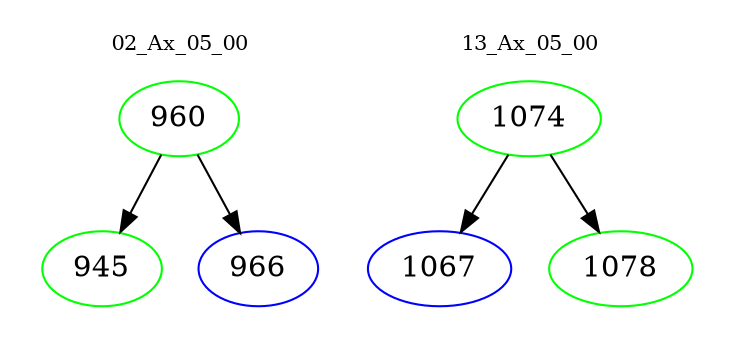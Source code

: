 digraph{
subgraph cluster_0 {
color = white
label = "02_Ax_05_00";
fontsize=10;
T0_960 [label="960", color="green"]
T0_960 -> T0_945 [color="black"]
T0_945 [label="945", color="green"]
T0_960 -> T0_966 [color="black"]
T0_966 [label="966", color="blue"]
}
subgraph cluster_1 {
color = white
label = "13_Ax_05_00";
fontsize=10;
T1_1074 [label="1074", color="green"]
T1_1074 -> T1_1067 [color="black"]
T1_1067 [label="1067", color="blue"]
T1_1074 -> T1_1078 [color="black"]
T1_1078 [label="1078", color="green"]
}
}
